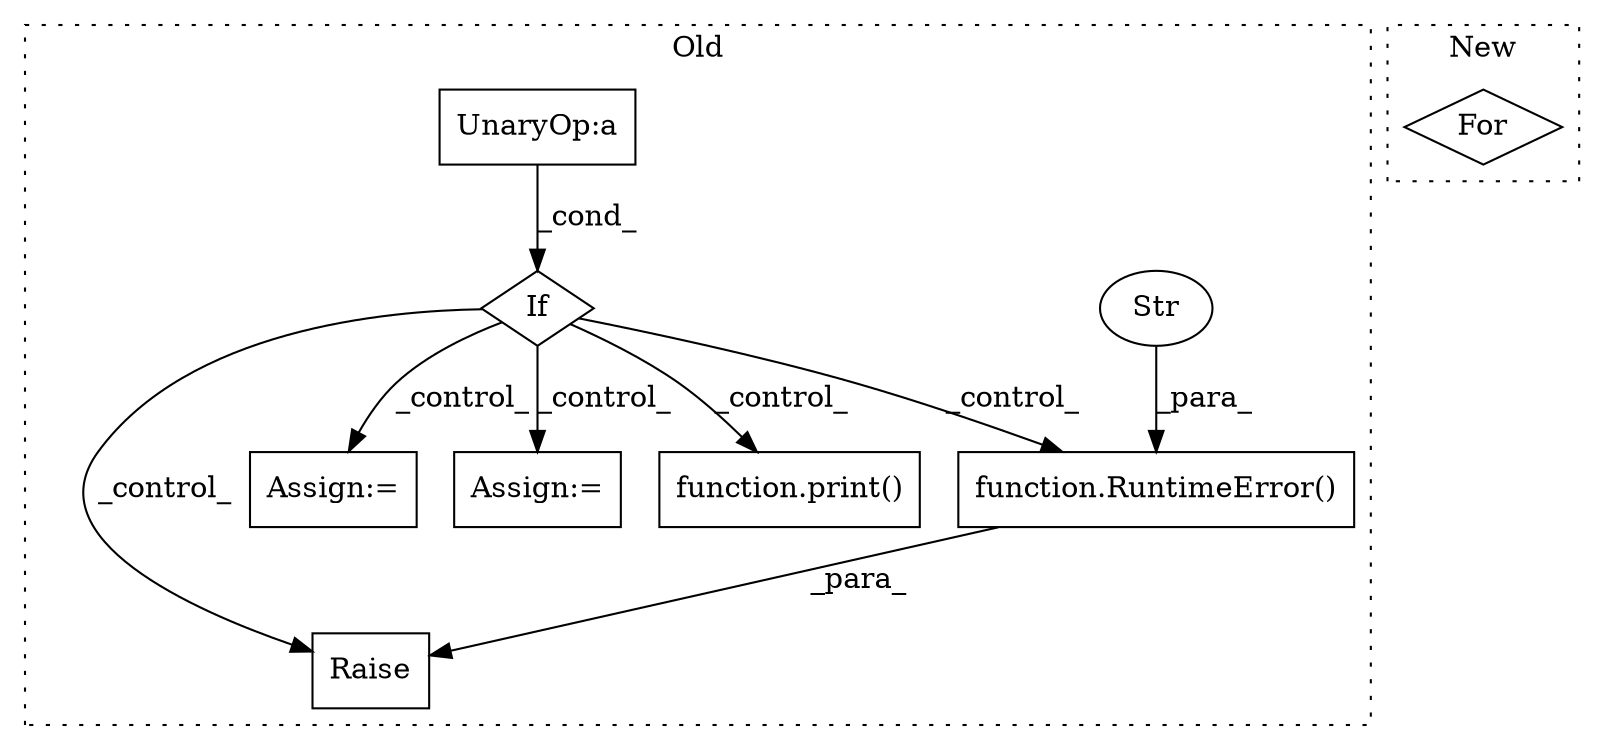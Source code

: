 digraph G {
subgraph cluster0 {
1 [label="function.RuntimeError()" a="75" s="13164,13203" l="13,1" shape="box"];
3 [label="Raise" a="91" s="13158" l="6" shape="box"];
4 [label="Str" a="66" s="13177" l="26" shape="ellipse"];
5 [label="If" a="96" s="12239" l="3" shape="diamond"];
6 [label="Assign:=" a="68" s="12471" l="3" shape="box"];
7 [label="Assign:=" a="68" s="12751" l="14" shape="box"];
8 [label="function.print()" a="75" s="12822,12837" l="6,1" shape="box"];
9 [label="UnaryOp:a" a="61" s="12242" l="40" shape="box"];
label = "Old";
style="dotted";
}
subgraph cluster1 {
2 [label="For" a="107" s="13927,13967" l="4,22" shape="diamond"];
label = "New";
style="dotted";
}
1 -> 3 [label="_para_"];
4 -> 1 [label="_para_"];
5 -> 7 [label="_control_"];
5 -> 1 [label="_control_"];
5 -> 3 [label="_control_"];
5 -> 8 [label="_control_"];
5 -> 6 [label="_control_"];
9 -> 5 [label="_cond_"];
}